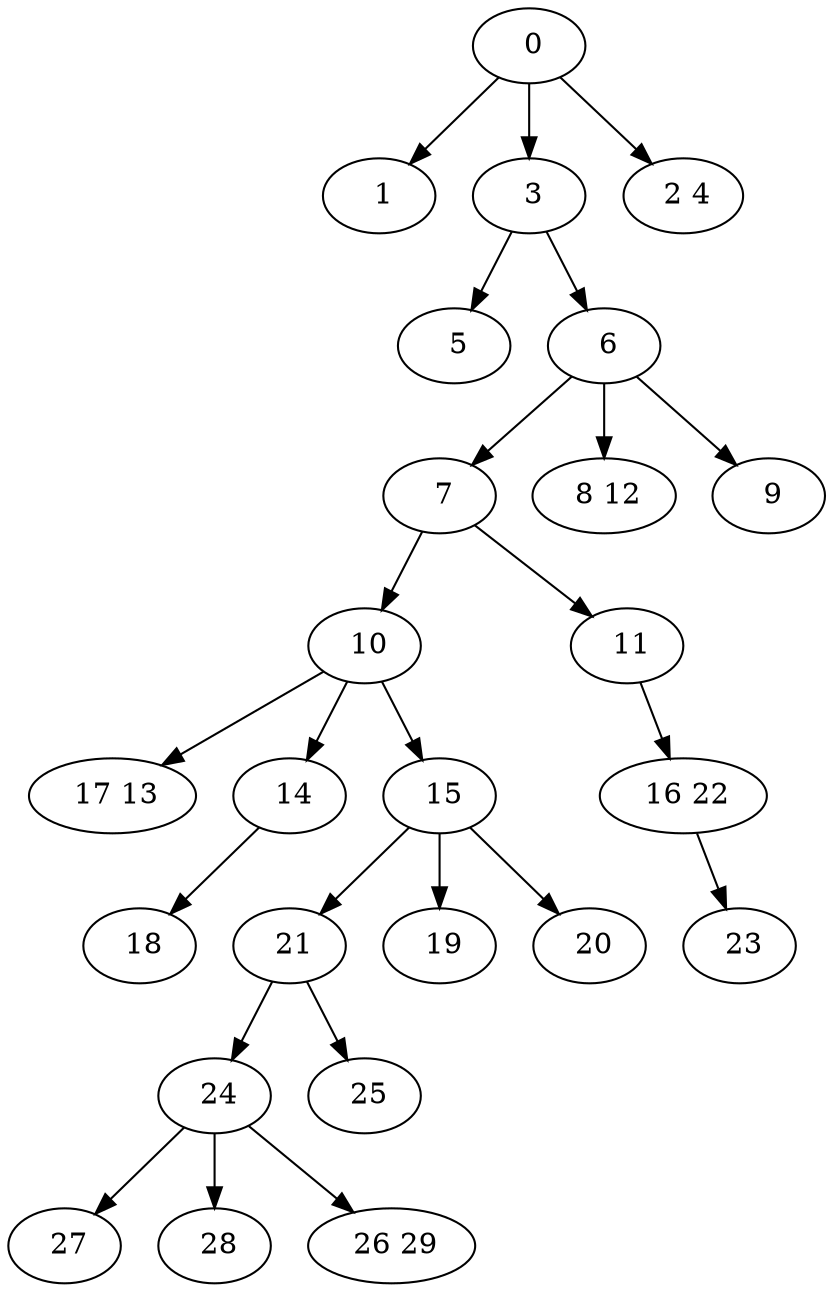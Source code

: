 digraph mytree {
" 0" -> " 1";
" 0" -> " 3";
" 0" -> " 2 4";
" 1";
" 3" -> " 5";
" 3" -> " 6";
" 2 4";
" 17 13";
" 5";
" 6" -> " 7";
" 6" -> " 8 12";
" 6" -> " 9";
" 7" -> " 10";
" 7" -> " 11";
" 8 12";
" 9";
" 10" -> " 17 13";
" 10" -> " 14";
" 10" -> " 15";
" 14" -> " 18";
" 15" -> " 21";
" 15" -> " 19";
" 15" -> " 20";
" 21" -> " 24";
" 21" -> " 25";
" 16 22" -> " 23";
" 11" -> " 16 22";
" 18";
" 19";
" 20";
" 24" -> " 27";
" 24" -> " 28";
" 24" -> " 26 29";
" 25";
" 27";
" 28";
" 26 29";
" 23";
}
